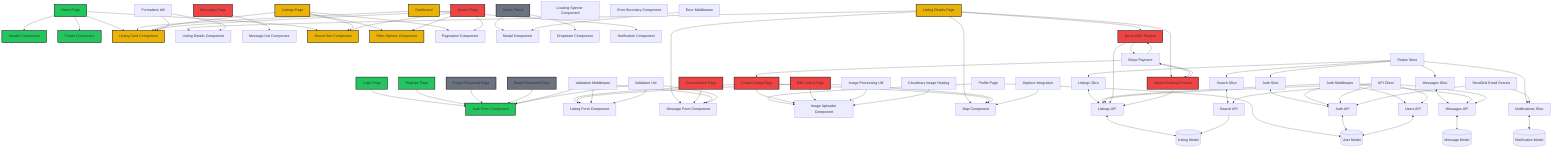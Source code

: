 graph TD
    %% Pages/Routes
    Home["Home Page"]
    Login["Login Page"]
    Register["Register Page"]
    Dashboard["Dashboard"]
    Profile["Profile Page"]
    Listings["Listings Page"]
    ListingDetails["Listing Details Page"]
    CreateListing["Create Listing Page"]
    EditListing["Edit Listing Page"]
    Messages["Messages Page"]
    Conversation["Conversation Page"]
    Search["Search Page"]
    Admin["Admin Panel"]
    ForgotPassword["Forgot Password Page"]
    ResetPassword["Reset Password Page"]

    %% Components
    Header["Header Component"]
    Footer["Footer Component"]
    AuthForm["Auth Form Component"]
    ListingCard["Listing Card Component"]
    ListingDetailsComp["Listing Details Component"]
    ListingForm["Listing Form Component"]
    MessageList["Message List Component"]
    MessageForm["Message Form Component"]
    SearchBar["Search Bar Component"]
    FilterOptions["Filter Options Component"]
    Pagination["Pagination Component"]
    Modal["Modal Component"]
    Dropdown["Dropdown Component"]
    ImageUploader["Image Uploader Component"]
    Map["Map Component"]
    Notification["Notification Component"]
    LoadingSpinner["Loading Spinner Component"]
    ErrorBoundary["Error Boundary Component"]

    %% Redux Store
    ReduxStore["Redux Store"]
    AuthSlice["Auth Slice"]
    ListingsSlice["Listings Slice"]
    MessagesSlice["Messages Slice"]
    NotificationsSlice["Notifications Slice"]
    SearchSlice["Search Slice"]

    %% API Endpoints
    AuthAPI["Auth API"]
    UsersAPI["Users API"]
    ListingsAPI["Listings API"]
    MessagesAPI["Messages API"]
    SearchAPI["Search API"]

    %% Database Models
    UserModel[("User Model")]
    ListingModel[("Listing Model")]
    MessageModel[("Message Model")]
    NotificationModel[("Notification Model")]

    %% Middleware
    AuthMiddleware["Auth Middleware"]
    ErrorMiddleware["Error Middleware"]
    ValidationMiddleware["Validation Middleware"]

    %% Utils
    ApiClient["API Client"]
    Validation["Validation Util"]
    Formatters["Formatters Util"]
    ImageProcessing["Image Processing Util"]

    %% External Services
    Stripe["Stripe Payment"]
    Cloudinary["Cloudinary Image Hosting"]
    Mapbox["Mapbox Integration"]
    SendGrid["SendGrid Email Service"]

    %% 2-Click System
    QuickOffer["Quick Offer Feature"]
    InstantBooking["Instant Booking Feature"]

    %% Interactions
    Home --> Header & Footer & ListingCard & SearchBar
    Login & Register & ForgotPassword & ResetPassword --> AuthForm
    Dashboard --> ListingCard & Notification
    Profile --> UserModel & ImageUploader
    Listings --> ListingCard & FilterOptions & Pagination & SearchBar
    ListingDetails --> ListingDetailsComp & Map & MessageForm & QuickOffer & InstantBooking
    CreateListing & EditListing --> ListingForm & ImageUploader & Map
    Messages --> MessageList
    Conversation --> MessageForm
    Search --> SearchBar & ListingCard & FilterOptions & Pagination
    Admin --> Dropdown & Modal

    %% Redux Interactions
    ReduxStore --> AuthSlice & ListingsSlice & MessagesSlice & NotificationsSlice & SearchSlice
    AuthSlice <--> AuthAPI
    ListingsSlice <--> ListingsAPI
    MessagesSlice <--> MessagesAPI
    NotificationsSlice <--> NotificationModel
    SearchSlice <--> SearchAPI

    %% API Interactions
    AuthAPI & UsersAPI <--> UserModel
    ListingsAPI <--> ListingModel
    MessagesAPI <--> MessageModel
    SearchAPI --> ListingModel

    %% Middleware Applications
    AuthMiddleware --> AuthAPI & UsersAPI & ListingsAPI & MessagesAPI
    ErrorMiddleware --> Modal
    ValidationMiddleware --> AuthForm & ListingForm & MessageForm

    %% Util Usage
    ApiClient --> AuthAPI & UsersAPI & ListingsAPI & MessagesAPI & SearchAPI
    Validation --> AuthForm & ListingForm & MessageForm
    Formatters --> ListingCard & ListingDetailsComp
    ImageProcessing --> ImageUploader

    %% External Service Interactions
    Stripe --> CreateListing & QuickOffer & InstantBooking
    Cloudinary --> ImageUploader
    Mapbox --> Map
    SendGrid --> AuthAPI & NotificationsSlice

    %% 2-Click System Interactions
    QuickOffer & InstantBooking --> ListingsAPI & Stripe

    %% Color coding
    classDef done fill:#22c55e,stroke:#000,stroke-width:2px;
    classDef inProgress fill:#eab308,stroke:#000,stroke-width:2px;
    classDef notWorking fill:#ef4444,stroke:#000,stroke-width:2px;
    classDef notBuilt fill:#6b7280,stroke:#000,stroke-width:2px;

    %% Color assignments (adjust based on actual status)
    class Home,Login,Register,AuthForm,Header,Footer done;
    class Dashboard,Listings,ListingDetails,ListingCard,FilterOptions,SearchBar inProgress;
    class CreateListing,EditListing,Messages,Conversation,Search,QuickOffer,InstantBooking notWorking;
    class Admin,ForgotPassword,ResetPassword notBuilt;